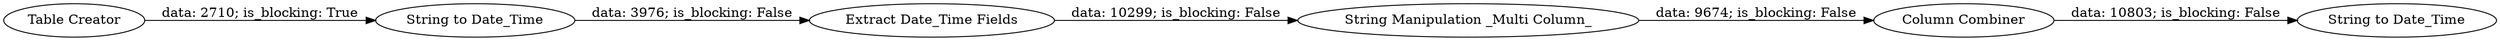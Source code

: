 digraph {
	"1944396717395522035_5" [label="String to Date_Time"]
	"1944396717395522035_1" [label="Table Creator"]
	"1944396717395522035_6" [label="String Manipulation _Multi Column_"]
	"1944396717395522035_2" [label="String to Date_Time"]
	"1944396717395522035_4" [label="Column Combiner"]
	"1944396717395522035_3" [label="Extract Date_Time Fields"]
	"1944396717395522035_1" -> "1944396717395522035_2" [label="data: 2710; is_blocking: True"]
	"1944396717395522035_3" -> "1944396717395522035_6" [label="data: 10299; is_blocking: False"]
	"1944396717395522035_2" -> "1944396717395522035_3" [label="data: 3976; is_blocking: False"]
	"1944396717395522035_6" -> "1944396717395522035_4" [label="data: 9674; is_blocking: False"]
	"1944396717395522035_4" -> "1944396717395522035_5" [label="data: 10803; is_blocking: False"]
	rankdir=LR
}
